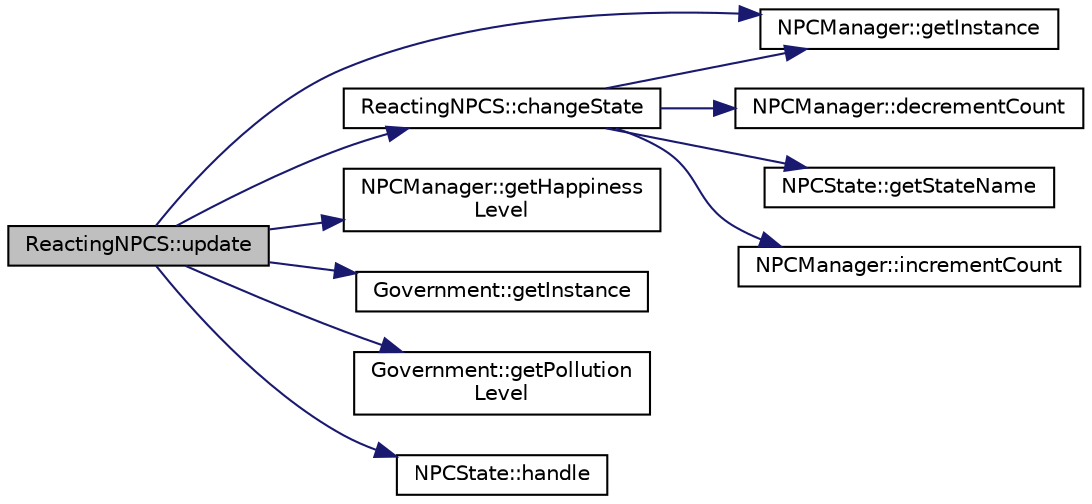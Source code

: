 digraph "ReactingNPCS::update"
{
 // LATEX_PDF_SIZE
  edge [fontname="Helvetica",fontsize="10",labelfontname="Helvetica",labelfontsize="10"];
  node [fontname="Helvetica",fontsize="10",shape=record];
  rankdir="LR";
  Node1 [label="ReactingNPCS::update",height=0.2,width=0.4,color="black", fillcolor="grey75", style="filled", fontcolor="black",tooltip="Updates the NPC's state based on observed changes."];
  Node1 -> Node2 [color="midnightblue",fontsize="10",style="solid"];
  Node2 [label="ReactingNPCS::changeState",height=0.2,width=0.4,color="black", fillcolor="white", style="filled",URL="$classReactingNPCS.html#a76e8ef118165123d68fffa6ffc9bad90",tooltip="Changes the current state of the NPC."];
  Node2 -> Node3 [color="midnightblue",fontsize="10",style="solid"];
  Node3 [label="NPCManager::decrementCount",height=0.2,width=0.4,color="black", fillcolor="white", style="filled",URL="$classNPCManager.html#a2780f5424c98766d052c9860eedd9412",tooltip="Decrements the count for a given NPC state."];
  Node2 -> Node4 [color="midnightblue",fontsize="10",style="solid"];
  Node4 [label="NPCManager::getInstance",height=0.2,width=0.4,color="black", fillcolor="white", style="filled",URL="$classNPCManager.html#a29c578e3b969f7438d6025dd3fc21c50",tooltip="Retrieves the singleton instance of NPCManager."];
  Node2 -> Node5 [color="midnightblue",fontsize="10",style="solid"];
  Node5 [label="NPCState::getStateName",height=0.2,width=0.4,color="black", fillcolor="white", style="filled",URL="$classNPCState.html#afc1b8c7e3747024d0bbb3ded0a4a7d56",tooltip="Pure virtual function to get the name of the state."];
  Node2 -> Node6 [color="midnightblue",fontsize="10",style="solid"];
  Node6 [label="NPCManager::incrementCount",height=0.2,width=0.4,color="black", fillcolor="white", style="filled",URL="$classNPCManager.html#a615e87109c27f59edbc1eccb2df972d2",tooltip="Increments the count for a given NPC state."];
  Node1 -> Node7 [color="midnightblue",fontsize="10",style="solid"];
  Node7 [label="NPCManager::getHappiness\lLevel",height=0.2,width=0.4,color="black", fillcolor="white", style="filled",URL="$classNPCManager.html#ac21c34d2e87c6a8801bc4bfc1c6d0201",tooltip="Gets the current happiness level of NPCs."];
  Node1 -> Node8 [color="midnightblue",fontsize="10",style="solid"];
  Node8 [label="Government::getInstance",height=0.2,width=0.4,color="black", fillcolor="white", style="filled",URL="$classGovernment.html#a18e3da6a1d6cae38f6eea1d50fe77288",tooltip="Retrieves the singleton instance of the Government class."];
  Node1 -> Node4 [color="midnightblue",fontsize="10",style="solid"];
  Node1 -> Node9 [color="midnightblue",fontsize="10",style="solid"];
  Node9 [label="Government::getPollution\lLevel",height=0.2,width=0.4,color="black", fillcolor="white", style="filled",URL="$classGovernment.html#a8e1807a604d9140593513a2dcdd75c90",tooltip="Gets the current pollution level."];
  Node1 -> Node10 [color="midnightblue",fontsize="10",style="solid"];
  Node10 [label="NPCState::handle",height=0.2,width=0.4,color="black", fillcolor="white", style="filled",URL="$classNPCState.html#ae26888ff3d2981261c9f3e937600c762",tooltip="Pure virtual function to handle the behavior associated with the state."];
}
